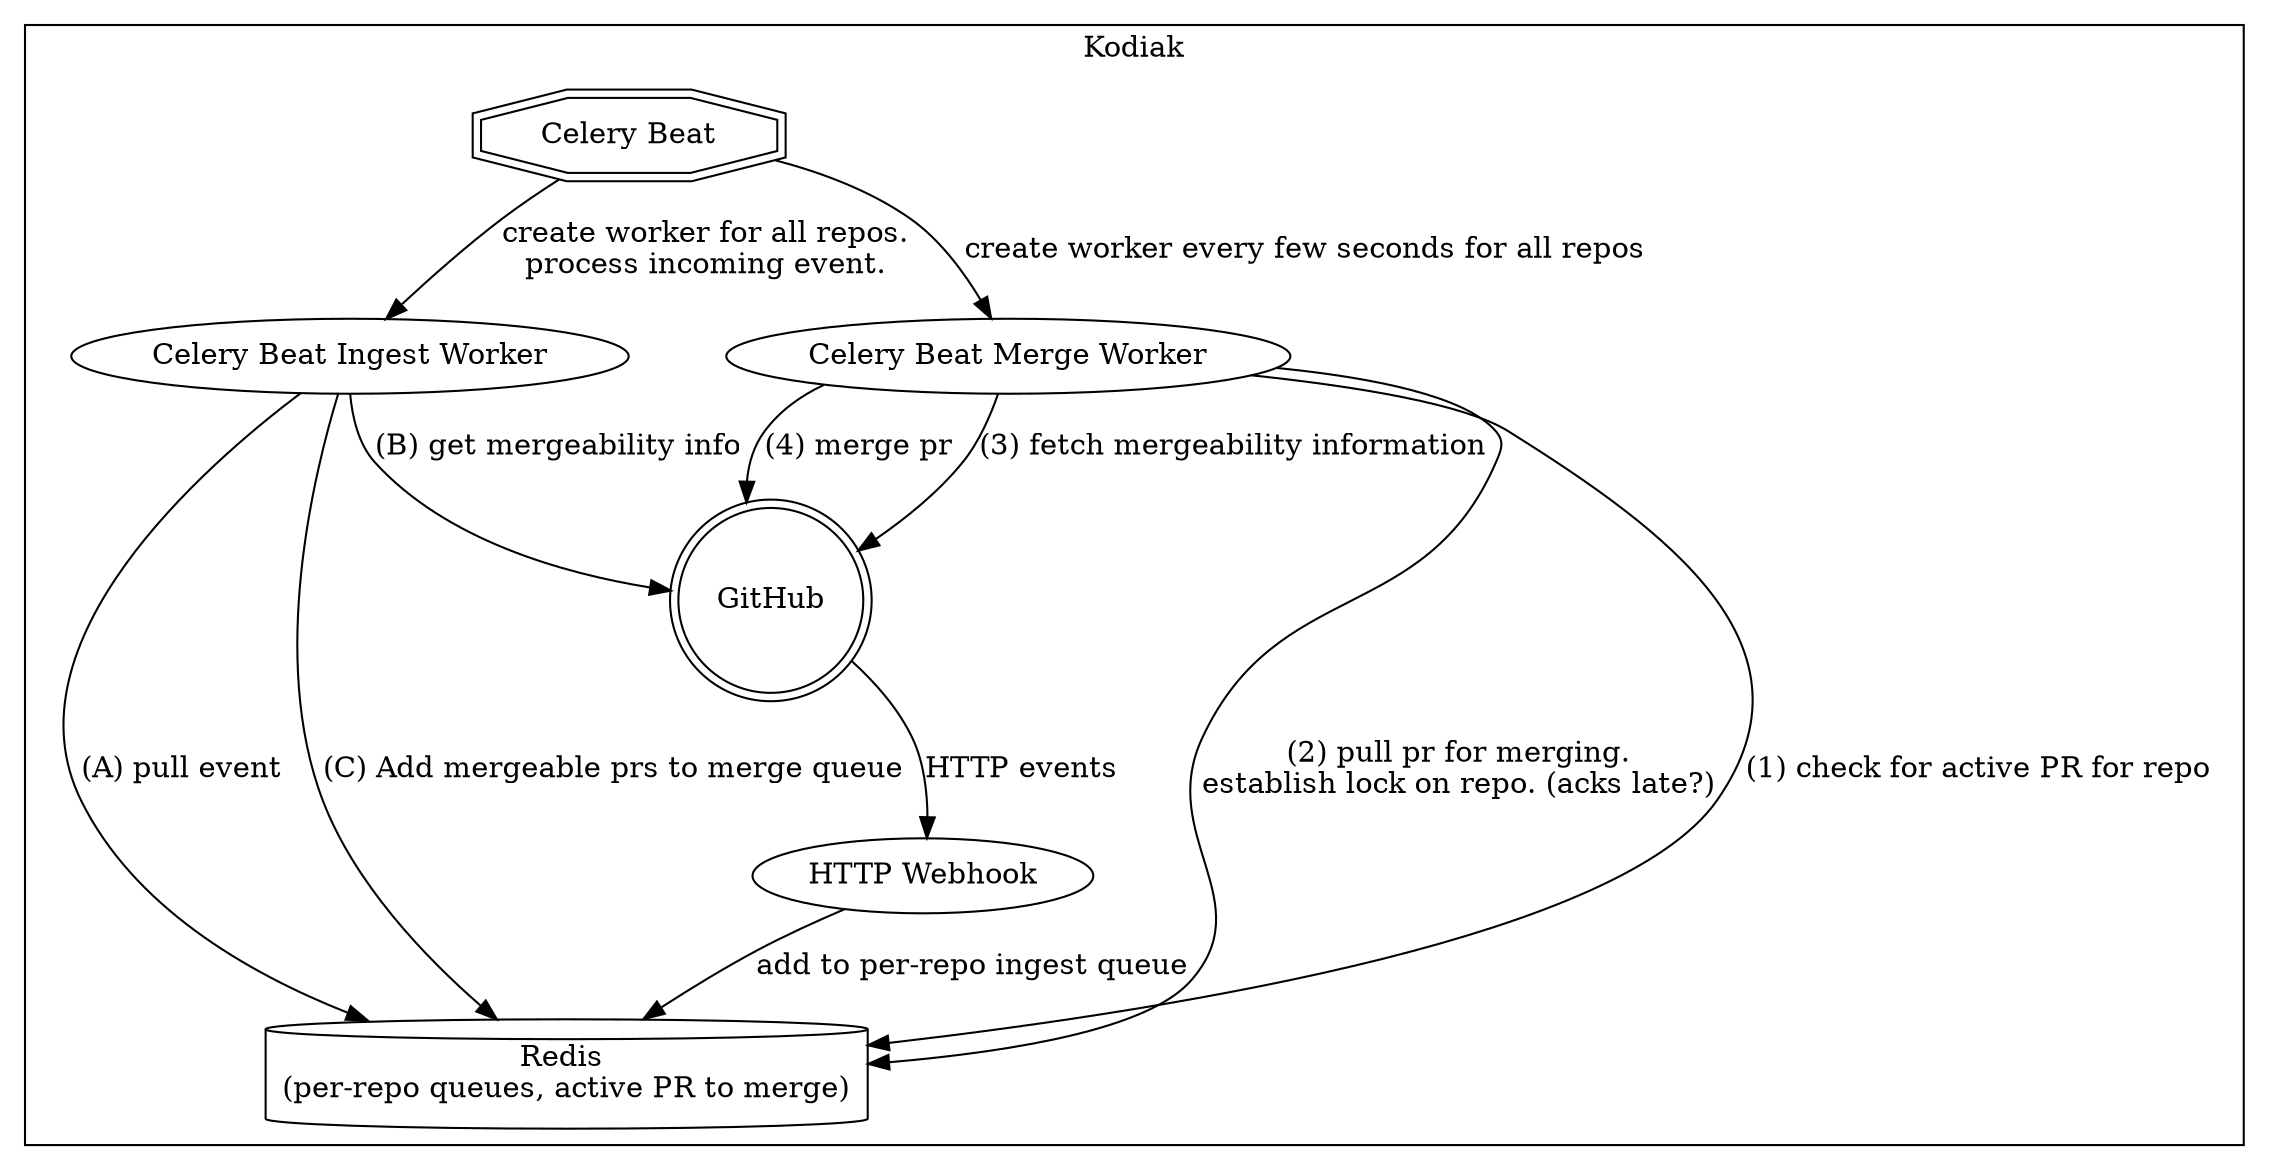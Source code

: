 digraph Kodiak {

  "GitHub"[shape=doublecircle]

  "GitHub" -> "HTTP Webhook"[label="HTTP events", weight=0]

  subgraph cluster_kodiak {
    label = "Kodiak"

    "HTTP Webhook" -> Redis [label="add to per-repo ingest queue", weight=0]
    
    "Celery Beat" [shape=doubleoctagon]

    CBIngest [label="Celery Beat Ingest Worker"]
    "Celery Beat" -> CBIngest [label="create worker for all repos.\nprocess incoming event."]
    CBIngest -> Redis [label="(A) pull event"]
    CBIngest -> GitHub [label="(B) get mergeability info"]
    CBIngest -> Redis [label="(C) Add mergeable prs to merge queue"]
    
    "Celery Beat Worker" [label="Celery Beat Merge Worker"]
    "Celery Beat" -> "Celery Beat Worker" [label="create worker every few seconds for all repos"]
    "Celery Beat Worker" -> "Redis" [label="(2) pull pr for merging.\nestablish lock on repo. (acks late?)"]
    "Celery Beat Worker" -> Redis [label="(1) check for active PR for repo"]
    "Celery Beat Worker" -> "GitHub" [label="(3) fetch mergeability information"]
    "Celery Beat Worker" -> "GitHub" [label="(4) merge pr"]
    
    Redis [shape=cylinder, label="Redis \n(per-repo queues, active PR to merge)"]

  }

}
